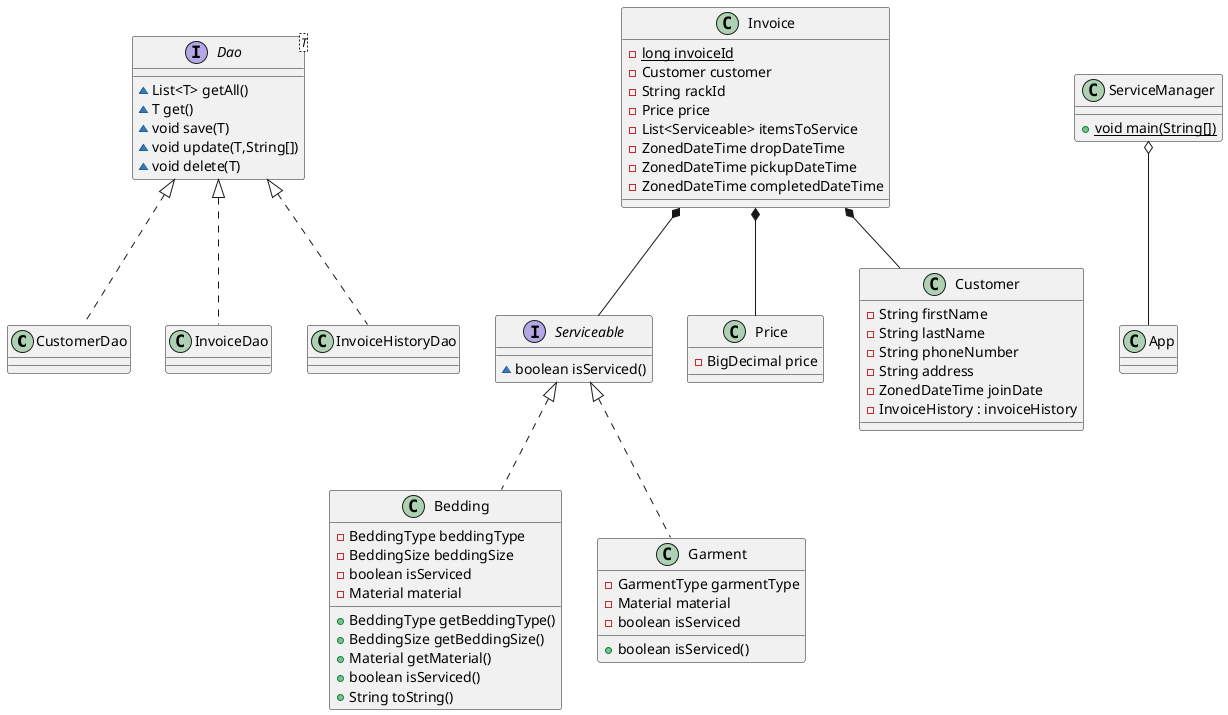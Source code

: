 @startuml
class CustomerDao {
}
class Bedding {
- BeddingType beddingType
- BeddingSize beddingSize
- boolean isServiced
- Material material
+ BeddingType getBeddingType()
+ BeddingSize getBeddingSize()
+ Material getMaterial()
+ boolean isServiced()
+ String toString()
}
class Invoice {
- {static} long invoiceId
- Customer customer
- String rackId
- Price price
- List<Serviceable> itemsToService
- ZonedDateTime dropDateTime
- ZonedDateTime pickupDateTime
- ZonedDateTime completedDateTime
}
interface Serviceable {
~ boolean isServiced()
}
interface Dao<T> {
~ List<T> getAll()
~ T get()
~ void save(T)
~ void update(T,String[])
~ void delete(T)
}
class InvoiceDao {
}
class Garment {
- GarmentType garmentType
- Material material
- boolean isServiced
+ boolean isServiced()
}
class App {
}
class ServiceManager {
+ {static} void main(String[])
}
class Price {
- BigDecimal price
}
class Customer {
- String firstName
- String lastName
- String phoneNumber
- String address
- ZonedDateTime joinDate
- InvoiceHistory : invoiceHistory
}

Serviceable <|.. Bedding
Serviceable <|.. Garment
Dao <|.. CustomerDao
Dao <|.. InvoiceDao
Dao <|.. InvoiceHistoryDao

Invoice *-- Serviceable
Invoice *-- Customer
Invoice *-- Price

ServiceManager o-- App
@enduml